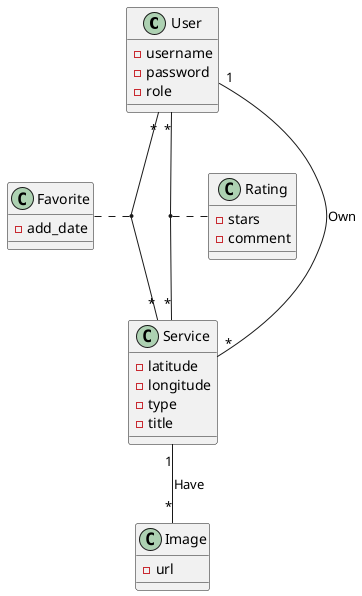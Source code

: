 @startuml class_diag

class User
User : -username
User : -password
User : -role
User "*" -- "*" Service
(User, Service) . Favorite
User "*" -- "*" Service
(User, Service) . Rating
User "1" -- "*" Service : Own

class Service
Service : -latitude
Service : -longitude
Service : -type
Service : -title
Service "1" -- "*" Image : Have

class Image
Image : -url

class Favorite
Favorite : -add_date

class Rating
Rating : -stars
Rating : -comment


@enduml